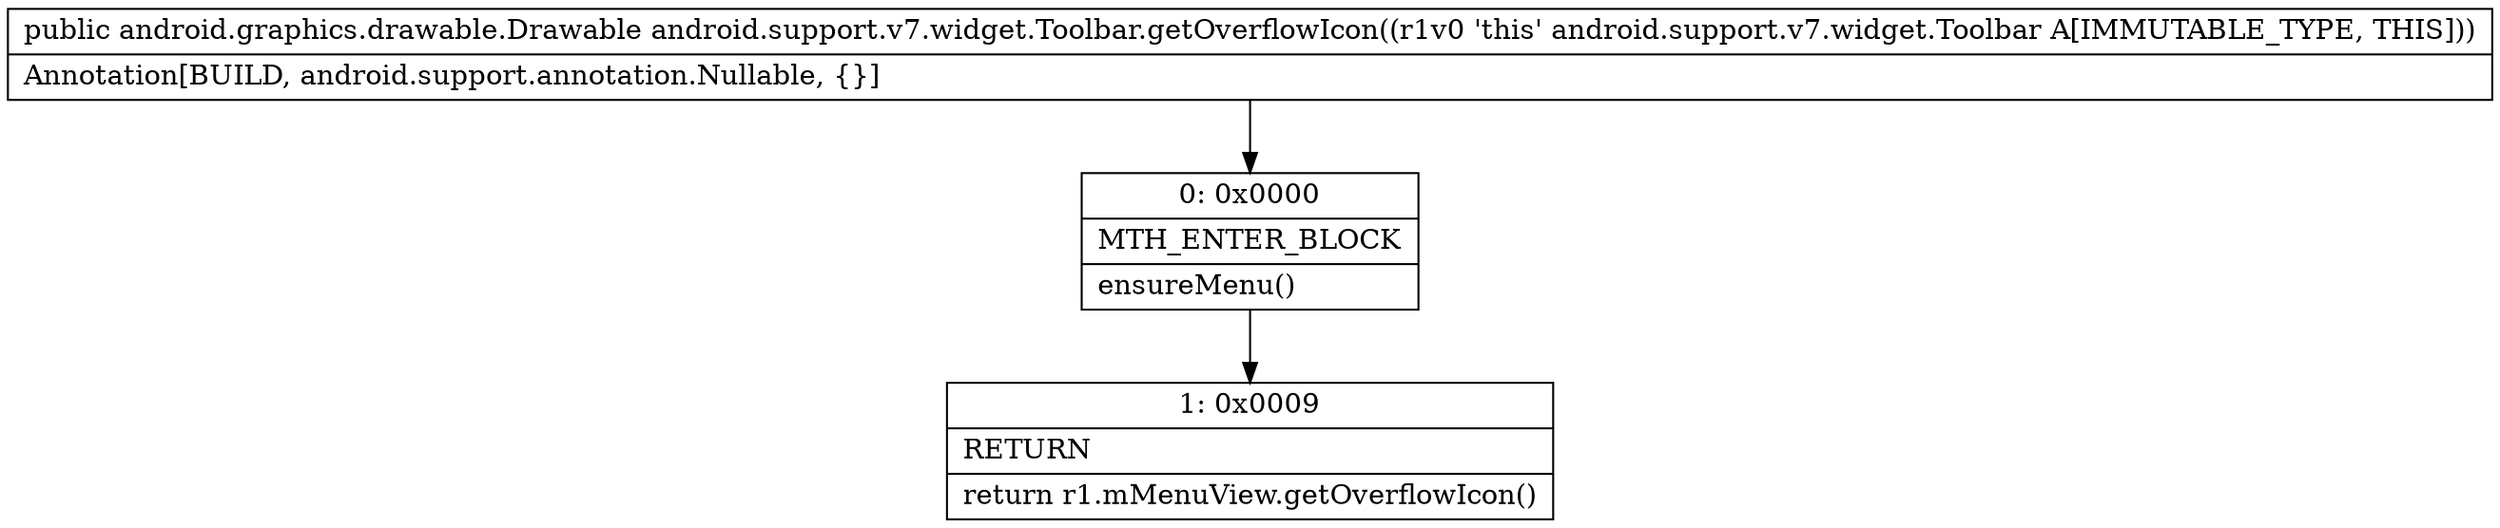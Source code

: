 digraph "CFG forandroid.support.v7.widget.Toolbar.getOverflowIcon()Landroid\/graphics\/drawable\/Drawable;" {
Node_0 [shape=record,label="{0\:\ 0x0000|MTH_ENTER_BLOCK\l|ensureMenu()\l}"];
Node_1 [shape=record,label="{1\:\ 0x0009|RETURN\l|return r1.mMenuView.getOverflowIcon()\l}"];
MethodNode[shape=record,label="{public android.graphics.drawable.Drawable android.support.v7.widget.Toolbar.getOverflowIcon((r1v0 'this' android.support.v7.widget.Toolbar A[IMMUTABLE_TYPE, THIS]))  | Annotation[BUILD, android.support.annotation.Nullable, \{\}]\l}"];
MethodNode -> Node_0;
Node_0 -> Node_1;
}

